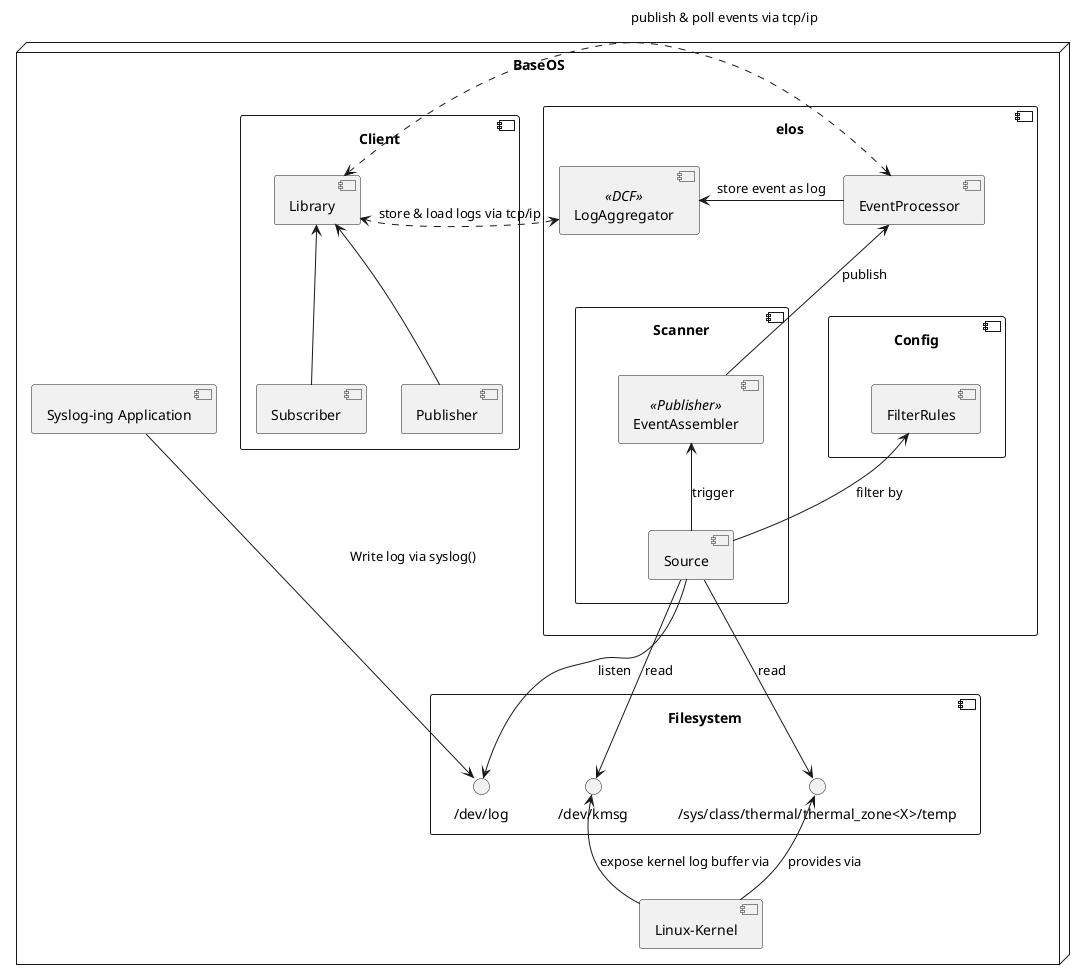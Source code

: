 @startuml

node BaseOS {
  together {
    component elos {
      component EventProcessor
      component LogAggregator <<DCF>>
      component Scanner {
        component EventAssembler <<Publisher>>
        component Source
      }
      component Config {
        component FilterRules
      }
    }

    component Client {
      component Library
      component Publisher as pub_client
      component Subscriber
    }
  }

  component Syslog_App as "Syslog-ing Application"

  component Filesystem {
    interface "/dev/log" as dev_log
    interface "/dev/kmsg" as dev_kmsg
    interface "/sys/class/thermal/thermal_zone<X>/temp" as sys_temp
  }

  component Kernel as "Linux-Kernel"

  Kernel -up-> dev_kmsg : expose kernel log buffer via
  Kernel -up-> sys_temp : provides via

  Syslog_App --> dev_log : Write log via syslog()
  Syslog_App -[hidden]left-> Scanner

  Scanner -[hidden]left-> Config

  Source --> dev_kmsg : read
  Source --> dev_log : listen
  Source --> sys_temp : read
  Source -left-> FilterRules : filter by
  Source -up-> EventAssembler : trigger

  EventAssembler -up-> EventProcessor : publish

  EventProcessor -left-> LogAggregator : store event as log
  EventProcessor <-right..-> Library : publish & poll events via tcp/ip
  LogAggregator <-right..-> Library : store & load logs via tcp/ip

  Library <-down- pub_client
  Library <-down- Subscriber
}

@enduml
